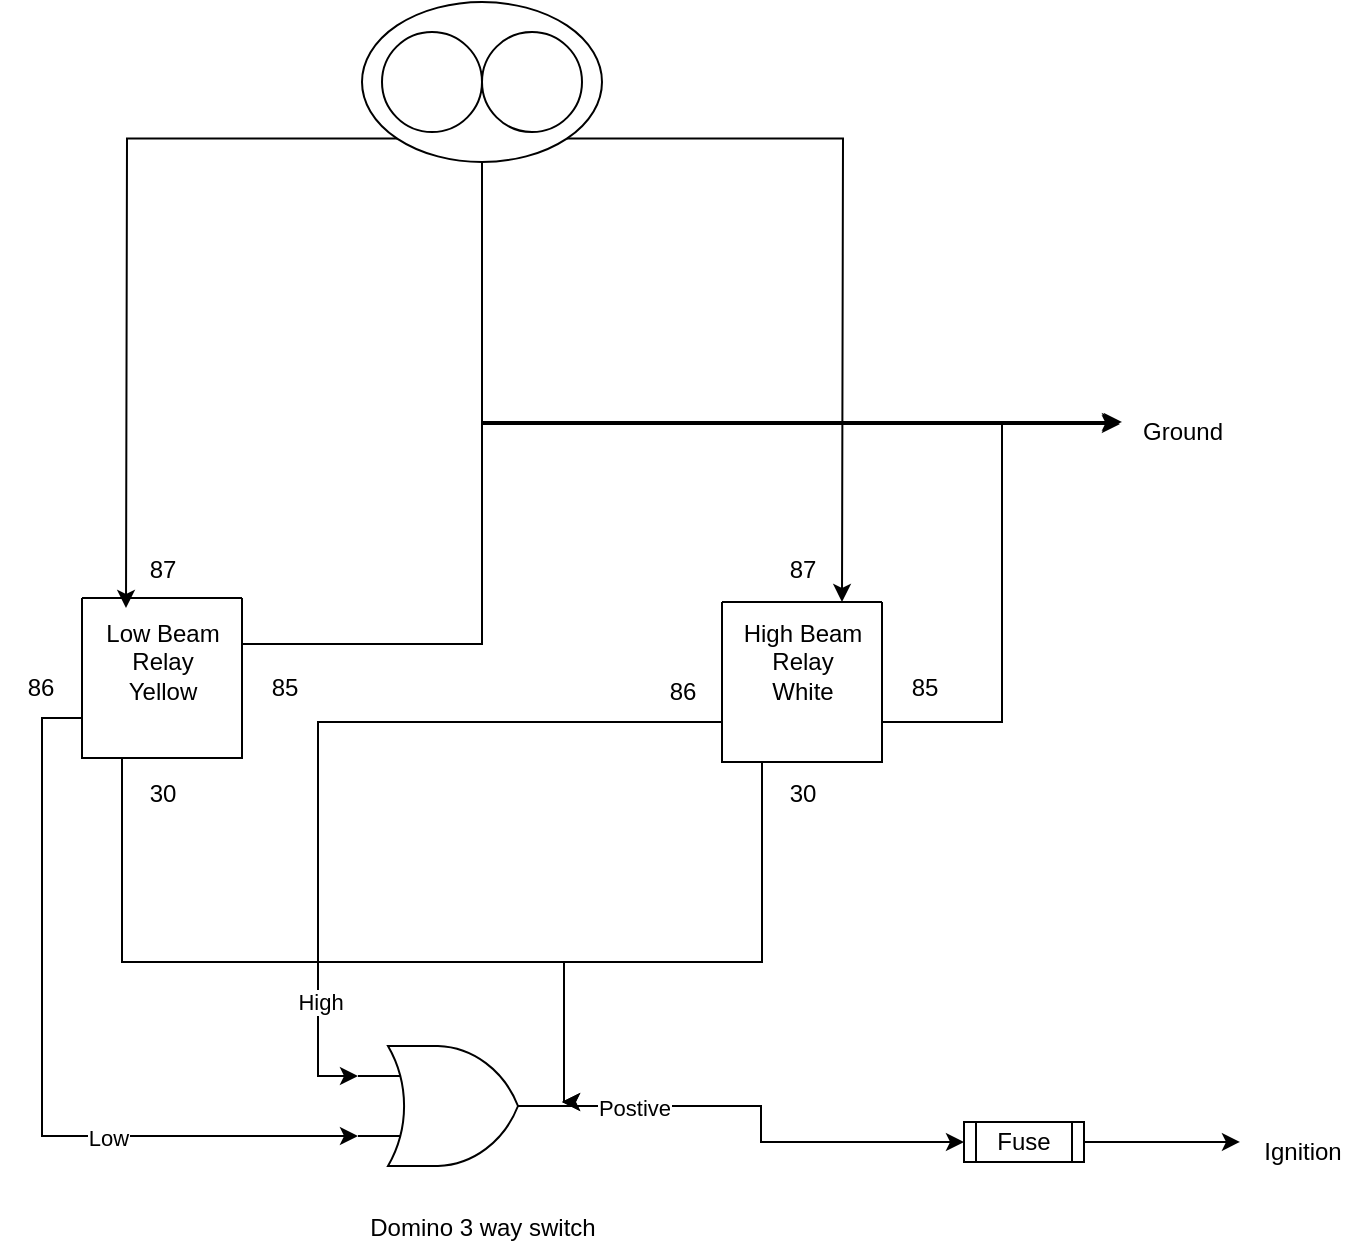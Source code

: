 <mxfile version="24.8.0">
  <diagram name="Page-1" id="ZvO7bwKS7t3iyNbPr6pN">
    <mxGraphModel dx="1379" dy="792" grid="1" gridSize="10" guides="1" tooltips="1" connect="1" arrows="1" fold="1" page="1" pageScale="1" pageWidth="850" pageHeight="1100" math="0" shadow="0">
      <root>
        <mxCell id="0" />
        <mxCell id="1" parent="0" />
        <mxCell id="s1z2FvJruifOwnknbCyt-21" style="edgeStyle=orthogonalEdgeStyle;rounded=0;orthogonalLoop=1;jettySize=auto;html=1;exitX=1;exitY=1;exitDx=0;exitDy=0;entryX=0.5;entryY=0;entryDx=0;entryDy=0;" edge="1" parent="1" source="s1z2FvJruifOwnknbCyt-1">
          <mxGeometry relative="1" as="geometry">
            <mxPoint x="462.426" y="108.284" as="sourcePoint" />
            <mxPoint x="580" y="340" as="targetPoint" />
          </mxGeometry>
        </mxCell>
        <mxCell id="s1z2FvJruifOwnknbCyt-1" value="" style="ellipse;whiteSpace=wrap;html=1;" vertex="1" parent="1">
          <mxGeometry x="340" y="40" width="120" height="80" as="geometry" />
        </mxCell>
        <mxCell id="s1z2FvJruifOwnknbCyt-2" value="" style="ellipse;whiteSpace=wrap;html=1;aspect=fixed;" vertex="1" parent="1">
          <mxGeometry x="350" y="55" width="50" height="50" as="geometry" />
        </mxCell>
        <mxCell id="s1z2FvJruifOwnknbCyt-4" value="" style="ellipse;whiteSpace=wrap;html=1;aspect=fixed;" vertex="1" parent="1">
          <mxGeometry x="400" y="55" width="50" height="50" as="geometry" />
        </mxCell>
        <mxCell id="s1z2FvJruifOwnknbCyt-44" style="edgeStyle=orthogonalEdgeStyle;rounded=0;orthogonalLoop=1;jettySize=auto;html=1;exitX=1;exitY=0.75;exitDx=0;exitDy=0;entryX=-0.017;entryY=0.367;entryDx=0;entryDy=0;entryPerimeter=0;" edge="1" parent="1" target="s1z2FvJruifOwnknbCyt-32">
          <mxGeometry relative="1" as="geometry">
            <mxPoint x="390" y="270" as="targetPoint" />
            <mxPoint x="280" y="360" as="sourcePoint" />
            <Array as="points">
              <mxPoint x="280" y="361" />
              <mxPoint x="400" y="361" />
              <mxPoint x="400" y="251" />
            </Array>
          </mxGeometry>
        </mxCell>
        <mxCell id="s1z2FvJruifOwnknbCyt-60" style="edgeStyle=orthogonalEdgeStyle;rounded=0;orthogonalLoop=1;jettySize=auto;html=1;exitX=0.25;exitY=1;exitDx=0;exitDy=0;" edge="1" parent="1" source="s1z2FvJruifOwnknbCyt-6">
          <mxGeometry relative="1" as="geometry">
            <mxPoint x="440" y="590" as="targetPoint" />
            <Array as="points">
              <mxPoint x="220" y="520" />
              <mxPoint x="441" y="520" />
            </Array>
          </mxGeometry>
        </mxCell>
        <mxCell id="s1z2FvJruifOwnknbCyt-6" value="" style="swimlane;startSize=0;" vertex="1" parent="1">
          <mxGeometry x="200" y="338" width="80" height="80" as="geometry" />
        </mxCell>
        <mxCell id="s1z2FvJruifOwnknbCyt-8" value="30" style="text;html=1;align=center;verticalAlign=middle;resizable=0;points=[];autosize=1;strokeColor=none;fillColor=none;" vertex="1" parent="1">
          <mxGeometry x="220" y="421" width="40" height="30" as="geometry" />
        </mxCell>
        <mxCell id="s1z2FvJruifOwnknbCyt-9" value="87" style="text;html=1;align=center;verticalAlign=middle;resizable=0;points=[];autosize=1;strokeColor=none;fillColor=none;" vertex="1" parent="1">
          <mxGeometry x="220" y="309" width="40" height="30" as="geometry" />
        </mxCell>
        <mxCell id="s1z2FvJruifOwnknbCyt-10" value="85" style="text;html=1;align=center;verticalAlign=middle;resizable=0;points=[];autosize=1;strokeColor=none;fillColor=none;" vertex="1" parent="1">
          <mxGeometry x="281" y="368" width="40" height="30" as="geometry" />
        </mxCell>
        <mxCell id="s1z2FvJruifOwnknbCyt-11" value="86" style="text;html=1;align=center;verticalAlign=middle;resizable=0;points=[];autosize=1;strokeColor=none;fillColor=none;" vertex="1" parent="1">
          <mxGeometry x="159" y="368" width="40" height="30" as="geometry" />
        </mxCell>
        <mxCell id="s1z2FvJruifOwnknbCyt-61" style="edgeStyle=orthogonalEdgeStyle;rounded=0;orthogonalLoop=1;jettySize=auto;html=1;exitX=0.25;exitY=1;exitDx=0;exitDy=0;" edge="1" parent="1" source="s1z2FvJruifOwnknbCyt-15">
          <mxGeometry relative="1" as="geometry">
            <mxPoint x="440" y="590" as="targetPoint" />
            <Array as="points">
              <mxPoint x="540" y="520" />
              <mxPoint x="441" y="520" />
            </Array>
          </mxGeometry>
        </mxCell>
        <mxCell id="s1z2FvJruifOwnknbCyt-15" value="" style="swimlane;startSize=0;" vertex="1" parent="1">
          <mxGeometry x="520" y="340" width="80" height="80" as="geometry" />
        </mxCell>
        <mxCell id="s1z2FvJruifOwnknbCyt-16" value="30" style="text;html=1;align=center;verticalAlign=middle;resizable=0;points=[];autosize=1;strokeColor=none;fillColor=none;" vertex="1" parent="1">
          <mxGeometry x="540" y="421" width="40" height="30" as="geometry" />
        </mxCell>
        <mxCell id="s1z2FvJruifOwnknbCyt-17" value="87" style="text;html=1;align=center;verticalAlign=middle;resizable=0;points=[];autosize=1;strokeColor=none;fillColor=none;" vertex="1" parent="1">
          <mxGeometry x="540" y="309" width="40" height="30" as="geometry" />
        </mxCell>
        <mxCell id="s1z2FvJruifOwnknbCyt-18" value="85" style="text;html=1;align=center;verticalAlign=middle;resizable=0;points=[];autosize=1;strokeColor=none;fillColor=none;" vertex="1" parent="1">
          <mxGeometry x="601" y="368" width="40" height="30" as="geometry" />
        </mxCell>
        <mxCell id="s1z2FvJruifOwnknbCyt-19" value="86" style="text;html=1;align=center;verticalAlign=middle;resizable=0;points=[];autosize=1;strokeColor=none;fillColor=none;" vertex="1" parent="1">
          <mxGeometry x="480" y="370" width="40" height="30" as="geometry" />
        </mxCell>
        <mxCell id="s1z2FvJruifOwnknbCyt-22" style="edgeStyle=orthogonalEdgeStyle;rounded=0;orthogonalLoop=1;jettySize=auto;html=1;exitX=0;exitY=1;exitDx=0;exitDy=0;entryX=0.55;entryY=1.133;entryDx=0;entryDy=0;entryPerimeter=0;" edge="1" parent="1" source="s1z2FvJruifOwnknbCyt-1">
          <mxGeometry relative="1" as="geometry">
            <mxPoint x="337.574" y="108.284" as="sourcePoint" />
            <mxPoint x="222" y="342.99" as="targetPoint" />
          </mxGeometry>
        </mxCell>
        <mxCell id="s1z2FvJruifOwnknbCyt-23" value="Fuse" style="shape=process;whiteSpace=wrap;html=1;backgroundOutline=1;" vertex="1" parent="1">
          <mxGeometry x="641" y="600" width="60" height="20" as="geometry" />
        </mxCell>
        <mxCell id="s1z2FvJruifOwnknbCyt-24" value="Low Beam&lt;br&gt;&lt;span style=&quot;color: rgba(0, 0, 0, 0); font-family: monospace; font-size: 0px; text-align: start;&quot;&gt;%3CmxGraphModel%3E%3Croot%3E%3CmxCell%20id%3D%220%22%2F%3E%3CmxCell%20id%3D%221%22%20parent%3D%220%22%2F%3E%3CmxCell%20id%3D%222%22%20value%3D%22%22%20style%3D%22swimlane%3BstartSize%3D0%3B%22%20vertex%3D%221%22%20parent%3D%221%22%3E%3CmxGeometry%20x%3D%22160%22%20y%3D%22400%22%20width%3D%2280%22%20height%3D%2280%22%20as%3D%22geometry%22%2F%3E%3C%2FmxCell%3E%3CmxCell%20id%3D%223%22%20value%3D%2230%22%20style%3D%22text%3Bhtml%3D1%3Balign%3Dcenter%3BverticalAlign%3Dmiddle%3Bresizable%3D0%3Bpoints%3D%5B%5D%3Bautosize%3D1%3BstrokeColor%3Dnone%3BfillColor%3Dnone%3B%22%20vertex%3D%221%22%20parent%3D%221%22%3E%3CmxGeometry%20x%3D%22180%22%20y%3D%22481%22%20width%3D%2240%22%20height%3D%2230%22%20as%3D%22geometry%22%2F%3E%3C%2FmxCell%3E%3CmxCell%20id%3D%224%22%20value%3D%2287%22%20style%3D%22text%3Bhtml%3D1%3Balign%3Dcenter%3BverticalAlign%3Dmiddle%3Bresizable%3D0%3Bpoints%3D%5B%5D%3Bautosize%3D1%3BstrokeColor%3Dnone%3BfillColor%3Dnone%3B%22%20vertex%3D%221%22%20parent%3D%221%22%3E%3CmxGeometry%20x%3D%22180%22%20y%3D%22369%22%20width%3D%2240%22%20height%3D%2230%22%20as%3D%22geometry%22%2F%3E%3C%2FmxCell%3E%3CmxCell%20id%3D%225%22%20value%3D%2285%22%20style%3D%22text%3Bhtml%3D1%3Balign%3Dcenter%3BverticalAlign%3Dmiddle%3Bresizable%3D0%3Bpoints%3D%5B%5D%3Bautosize%3D1%3BstrokeColor%3Dnone%3BfillColor%3Dnone%3B%22%20vertex%3D%221%22%20parent%3D%221%22%3E%3CmxGeometry%20x%3D%22241%22%20y%3D%22428%22%20width%3D%2240%22%20height%3D%2230%22%20as%3D%22geometry%22%2F%3E%3C%2FmxCell%3E%3CmxCell%20id%3D%226%22%20value%3D%2286%22%20style%3D%22text%3Bhtml%3D1%3Balign%3Dcenter%3BverticalAlign%3Dmiddle%3Bresizable%3D0%3Bpoints%3D%5B%5D%3Bautosize%3D1%3BstrokeColor%3Dnone%3BfillColor%3Dnone%3B%22%20vertex%3D%221%22%20parent%3D%221%22%3E%3CmxGeometry%20x%3D%22119%22%20y%3D%22428%22%20width%3D%2240%22%20height%3D%2230%22%20as%3D%22geometry%22%2F%3E%3C%2FmxCell%3E%3C%2Froot%3E%3C%2FmxGraphModel%3E&lt;/span&gt;Relay&lt;br&gt;Yellow" style="text;html=1;align=center;verticalAlign=middle;resizable=0;points=[];autosize=1;strokeColor=none;fillColor=none;" vertex="1" parent="1">
          <mxGeometry x="200" y="340" width="80" height="60" as="geometry" />
        </mxCell>
        <mxCell id="s1z2FvJruifOwnknbCyt-32" value="Ground" style="text;html=1;align=center;verticalAlign=middle;resizable=0;points=[];autosize=1;strokeColor=none;fillColor=none;" vertex="1" parent="1">
          <mxGeometry x="720" y="240" width="60" height="30" as="geometry" />
        </mxCell>
        <mxCell id="s1z2FvJruifOwnknbCyt-34" style="edgeStyle=orthogonalEdgeStyle;rounded=0;orthogonalLoop=1;jettySize=auto;html=1;exitX=1;exitY=0.5;exitDx=0;exitDy=0;exitPerimeter=0;" edge="1" parent="1" source="s1z2FvJruifOwnknbCyt-33" target="s1z2FvJruifOwnknbCyt-23">
          <mxGeometry relative="1" as="geometry" />
        </mxCell>
        <mxCell id="s1z2FvJruifOwnknbCyt-54" value="Postive" style="edgeLabel;html=1;align=center;verticalAlign=middle;resizable=0;points=[];" vertex="1" connectable="0" parent="s1z2FvJruifOwnknbCyt-34">
          <mxGeometry x="-0.661" y="-1" relative="1" as="geometry">
            <mxPoint as="offset" />
          </mxGeometry>
        </mxCell>
        <mxCell id="s1z2FvJruifOwnknbCyt-33" value="" style="verticalLabelPosition=bottom;shadow=0;dashed=0;align=center;html=1;verticalAlign=top;shape=mxgraph.electrical.logic_gates.logic_gate;operation=or;" vertex="1" parent="1">
          <mxGeometry x="338" y="562" width="100" height="60" as="geometry" />
        </mxCell>
        <mxCell id="s1z2FvJruifOwnknbCyt-36" value="Ignition" style="text;html=1;align=center;verticalAlign=middle;resizable=0;points=[];autosize=1;strokeColor=none;fillColor=none;" vertex="1" parent="1">
          <mxGeometry x="780" y="600" width="60" height="30" as="geometry" />
        </mxCell>
        <mxCell id="s1z2FvJruifOwnknbCyt-38" style="edgeStyle=orthogonalEdgeStyle;rounded=0;orthogonalLoop=1;jettySize=auto;html=1;exitX=0;exitY=0.75;exitDx=0;exitDy=0;entryX=0;entryY=0.25;entryDx=0;entryDy=0;entryPerimeter=0;" edge="1" parent="1" source="s1z2FvJruifOwnknbCyt-15" target="s1z2FvJruifOwnknbCyt-33">
          <mxGeometry relative="1" as="geometry" />
        </mxCell>
        <mxCell id="s1z2FvJruifOwnknbCyt-55" value="High" style="edgeLabel;html=1;align=center;verticalAlign=middle;resizable=0;points=[];" vertex="1" connectable="0" parent="s1z2FvJruifOwnknbCyt-38">
          <mxGeometry x="0.714" y="1" relative="1" as="geometry">
            <mxPoint as="offset" />
          </mxGeometry>
        </mxCell>
        <mxCell id="s1z2FvJruifOwnknbCyt-39" style="edgeStyle=orthogonalEdgeStyle;rounded=0;orthogonalLoop=1;jettySize=auto;html=1;exitX=0;exitY=0.75;exitDx=0;exitDy=0;entryX=0;entryY=0.75;entryDx=0;entryDy=0;entryPerimeter=0;" edge="1" parent="1" source="s1z2FvJruifOwnknbCyt-6" target="s1z2FvJruifOwnknbCyt-33">
          <mxGeometry relative="1" as="geometry" />
        </mxCell>
        <mxCell id="s1z2FvJruifOwnknbCyt-56" value="Low" style="edgeLabel;html=1;align=center;verticalAlign=middle;resizable=0;points=[];" vertex="1" connectable="0" parent="s1z2FvJruifOwnknbCyt-39">
          <mxGeometry x="0.354" y="-1" relative="1" as="geometry">
            <mxPoint as="offset" />
          </mxGeometry>
        </mxCell>
        <mxCell id="s1z2FvJruifOwnknbCyt-40" value="High Beam&lt;br&gt;&lt;span style=&quot;color: rgba(0, 0, 0, 0); font-family: monospace; font-size: 0px; text-align: start;&quot;&gt;%3CmxGraphModel%3E%3Croot%3E%3CmxCell%20id%3D%220%22%2F%3E%3CmxCell%20id%3D%221%22%20parent%3D%220%22%2F%3E%3CmxCell%20id%3D%222%22%20value%3D%22%22%20style%3D%22swimlane%3BstartSize%3D0%3B%22%20vertex%3D%221%22%20parent%3D%221%22%3E%3CmxGeometry%20x%3D%22160%22%20y%3D%22400%22%20width%3D%2280%22%20height%3D%2280%22%20as%3D%22geometry%22%2F%3E%3C%2FmxCell%3E%3CmxCell%20id%3D%223%22%20value%3D%2230%22%20style%3D%22text%3Bhtml%3D1%3Balign%3Dcenter%3BverticalAlign%3Dmiddle%3Bresizable%3D0%3Bpoints%3D%5B%5D%3Bautosize%3D1%3BstrokeColor%3Dnone%3BfillColor%3Dnone%3B%22%20vertex%3D%221%22%20parent%3D%221%22%3E%3CmxGeometry%20x%3D%22180%22%20y%3D%22481%22%20width%3D%2240%22%20height%3D%2230%22%20as%3D%22geometry%22%2F%3E%3C%2FmxCell%3E%3CmxCell%20id%3D%224%22%20value%3D%2287%22%20style%3D%22text%3Bhtml%3D1%3Balign%3Dcenter%3BverticalAlign%3Dmiddle%3Bresizable%3D0%3Bpoints%3D%5B%5D%3Bautosize%3D1%3BstrokeColor%3Dnone%3BfillColor%3Dnone%3B%22%20vertex%3D%221%22%20parent%3D%221%22%3E%3CmxGeometry%20x%3D%22180%22%20y%3D%22369%22%20width%3D%2240%22%20height%3D%2230%22%20as%3D%22geometry%22%2F%3E%3C%2FmxCell%3E%3CmxCell%20id%3D%225%22%20value%3D%2285%22%20style%3D%22text%3Bhtml%3D1%3Balign%3Dcenter%3BverticalAlign%3Dmiddle%3Bresizable%3D0%3Bpoints%3D%5B%5D%3Bautosize%3D1%3BstrokeColor%3Dnone%3BfillColor%3Dnone%3B%22%20vertex%3D%221%22%20parent%3D%221%22%3E%3CmxGeometry%20x%3D%22241%22%20y%3D%22428%22%20width%3D%2240%22%20height%3D%2230%22%20as%3D%22geometry%22%2F%3E%3C%2FmxCell%3E%3CmxCell%20id%3D%226%22%20value%3D%2286%22%20style%3D%22text%3Bhtml%3D1%3Balign%3Dcenter%3BverticalAlign%3Dmiddle%3Bresizable%3D0%3Bpoints%3D%5B%5D%3Bautosize%3D1%3BstrokeColor%3Dnone%3BfillColor%3Dnone%3B%22%20vertex%3D%221%22%20parent%3D%221%22%3E%3CmxGeometry%20x%3D%22119%22%20y%3D%22428%22%20width%3D%2240%22%20height%3D%2230%22%20as%3D%22geometry%22%2F%3E%3C%2FmxCell%3E%3C%2Froot%3E%3C%2FmxGraphModel%3E&lt;/span&gt;Relay&lt;br&gt;White" style="text;html=1;align=center;verticalAlign=middle;resizable=0;points=[];autosize=1;strokeColor=none;fillColor=none;" vertex="1" parent="1">
          <mxGeometry x="520" y="340" width="80" height="60" as="geometry" />
        </mxCell>
        <mxCell id="s1z2FvJruifOwnknbCyt-45" style="edgeStyle=orthogonalEdgeStyle;rounded=0;orthogonalLoop=1;jettySize=auto;html=1;exitX=1;exitY=0.75;exitDx=0;exitDy=0;entryX=-0.017;entryY=0.333;entryDx=0;entryDy=0;entryPerimeter=0;" edge="1" parent="1" source="s1z2FvJruifOwnknbCyt-15" target="s1z2FvJruifOwnknbCyt-32">
          <mxGeometry relative="1" as="geometry" />
        </mxCell>
        <mxCell id="s1z2FvJruifOwnknbCyt-53" value="Domino 3 way switch" style="text;html=1;align=center;verticalAlign=middle;resizable=0;points=[];autosize=1;strokeColor=none;fillColor=none;" vertex="1" parent="1">
          <mxGeometry x="330" y="638" width="140" height="30" as="geometry" />
        </mxCell>
        <mxCell id="s1z2FvJruifOwnknbCyt-57" style="edgeStyle=orthogonalEdgeStyle;rounded=0;orthogonalLoop=1;jettySize=auto;html=1;exitX=0.5;exitY=1;exitDx=0;exitDy=0;entryX=0;entryY=0.333;entryDx=0;entryDy=0;entryPerimeter=0;" edge="1" parent="1" source="s1z2FvJruifOwnknbCyt-1" target="s1z2FvJruifOwnknbCyt-32">
          <mxGeometry relative="1" as="geometry" />
        </mxCell>
        <mxCell id="s1z2FvJruifOwnknbCyt-59" style="edgeStyle=orthogonalEdgeStyle;rounded=0;orthogonalLoop=1;jettySize=auto;html=1;exitX=1;exitY=0.5;exitDx=0;exitDy=0;entryX=-0.017;entryY=0.333;entryDx=0;entryDy=0;entryPerimeter=0;" edge="1" parent="1" source="s1z2FvJruifOwnknbCyt-23" target="s1z2FvJruifOwnknbCyt-36">
          <mxGeometry relative="1" as="geometry" />
        </mxCell>
      </root>
    </mxGraphModel>
  </diagram>
</mxfile>
